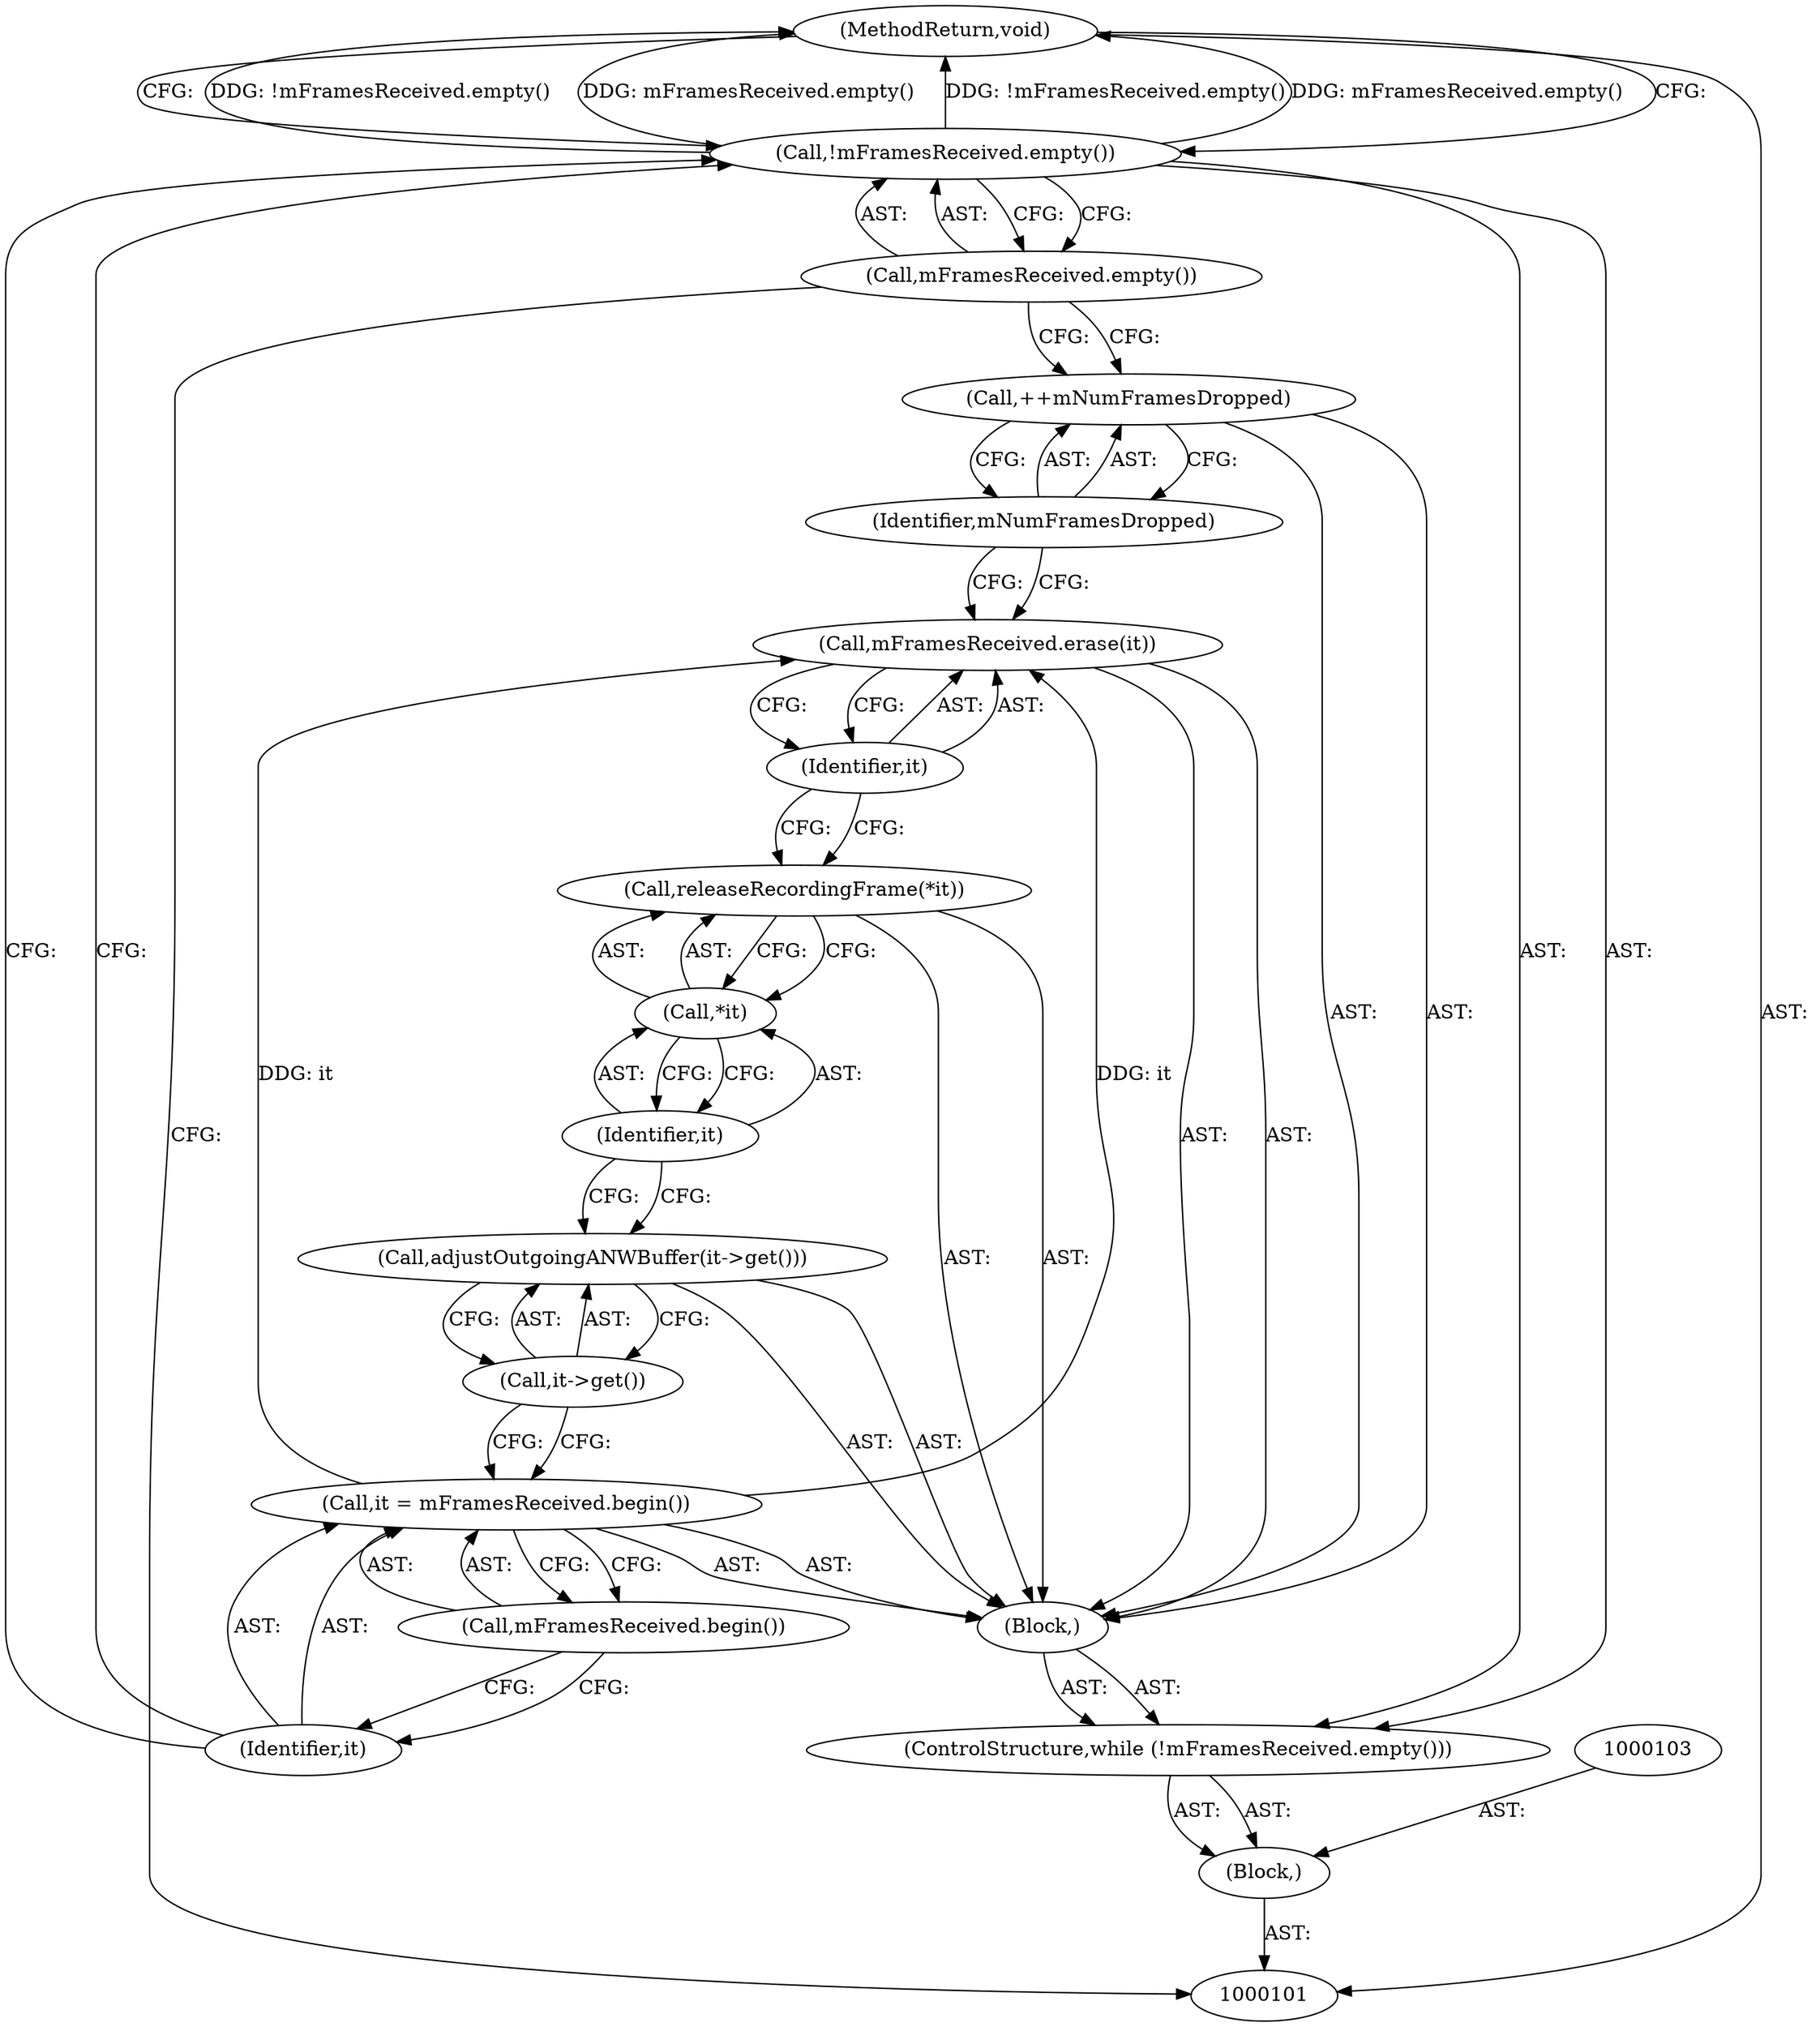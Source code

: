 digraph "0_Android_1f24c730ab6ca5aff1e3137b340b8aeaeda4bdbc_0" {
"1000120" [label="(MethodReturn,void)"];
"1000102" [label="(Block,)"];
"1000119" [label="(Identifier,mNumFramesDropped)"];
"1000118" [label="(Call,++mNumFramesDropped)"];
"1000105" [label="(Call,!mFramesReceived.empty())"];
"1000106" [label="(Call,mFramesReceived.empty())"];
"1000107" [label="(Block,)"];
"1000104" [label="(ControlStructure,while (!mFramesReceived.empty()))"];
"1000110" [label="(Call,mFramesReceived.begin())"];
"1000108" [label="(Call,it = mFramesReceived.begin())"];
"1000109" [label="(Identifier,it)"];
"1000112" [label="(Call,it->get())"];
"1000111" [label="(Call,adjustOutgoingANWBuffer(it->get()))"];
"1000114" [label="(Call,*it)"];
"1000115" [label="(Identifier,it)"];
"1000113" [label="(Call,releaseRecordingFrame(*it))"];
"1000117" [label="(Identifier,it)"];
"1000116" [label="(Call,mFramesReceived.erase(it))"];
"1000120" -> "1000101"  [label="AST: "];
"1000120" -> "1000105"  [label="CFG: "];
"1000105" -> "1000120"  [label="DDG: !mFramesReceived.empty()"];
"1000105" -> "1000120"  [label="DDG: mFramesReceived.empty()"];
"1000102" -> "1000101"  [label="AST: "];
"1000103" -> "1000102"  [label="AST: "];
"1000104" -> "1000102"  [label="AST: "];
"1000119" -> "1000118"  [label="AST: "];
"1000119" -> "1000116"  [label="CFG: "];
"1000118" -> "1000119"  [label="CFG: "];
"1000118" -> "1000107"  [label="AST: "];
"1000118" -> "1000119"  [label="CFG: "];
"1000119" -> "1000118"  [label="AST: "];
"1000106" -> "1000118"  [label="CFG: "];
"1000105" -> "1000104"  [label="AST: "];
"1000105" -> "1000106"  [label="CFG: "];
"1000106" -> "1000105"  [label="AST: "];
"1000109" -> "1000105"  [label="CFG: "];
"1000120" -> "1000105"  [label="CFG: "];
"1000105" -> "1000120"  [label="DDG: !mFramesReceived.empty()"];
"1000105" -> "1000120"  [label="DDG: mFramesReceived.empty()"];
"1000106" -> "1000105"  [label="AST: "];
"1000106" -> "1000118"  [label="CFG: "];
"1000106" -> "1000101"  [label="CFG: "];
"1000105" -> "1000106"  [label="CFG: "];
"1000107" -> "1000104"  [label="AST: "];
"1000108" -> "1000107"  [label="AST: "];
"1000111" -> "1000107"  [label="AST: "];
"1000113" -> "1000107"  [label="AST: "];
"1000116" -> "1000107"  [label="AST: "];
"1000118" -> "1000107"  [label="AST: "];
"1000104" -> "1000102"  [label="AST: "];
"1000105" -> "1000104"  [label="AST: "];
"1000107" -> "1000104"  [label="AST: "];
"1000110" -> "1000108"  [label="AST: "];
"1000110" -> "1000109"  [label="CFG: "];
"1000108" -> "1000110"  [label="CFG: "];
"1000108" -> "1000107"  [label="AST: "];
"1000108" -> "1000110"  [label="CFG: "];
"1000109" -> "1000108"  [label="AST: "];
"1000110" -> "1000108"  [label="AST: "];
"1000112" -> "1000108"  [label="CFG: "];
"1000108" -> "1000116"  [label="DDG: it"];
"1000109" -> "1000108"  [label="AST: "];
"1000109" -> "1000105"  [label="CFG: "];
"1000110" -> "1000109"  [label="CFG: "];
"1000112" -> "1000111"  [label="AST: "];
"1000112" -> "1000108"  [label="CFG: "];
"1000111" -> "1000112"  [label="CFG: "];
"1000111" -> "1000107"  [label="AST: "];
"1000111" -> "1000112"  [label="CFG: "];
"1000112" -> "1000111"  [label="AST: "];
"1000115" -> "1000111"  [label="CFG: "];
"1000114" -> "1000113"  [label="AST: "];
"1000114" -> "1000115"  [label="CFG: "];
"1000115" -> "1000114"  [label="AST: "];
"1000113" -> "1000114"  [label="CFG: "];
"1000115" -> "1000114"  [label="AST: "];
"1000115" -> "1000111"  [label="CFG: "];
"1000114" -> "1000115"  [label="CFG: "];
"1000113" -> "1000107"  [label="AST: "];
"1000113" -> "1000114"  [label="CFG: "];
"1000114" -> "1000113"  [label="AST: "];
"1000117" -> "1000113"  [label="CFG: "];
"1000117" -> "1000116"  [label="AST: "];
"1000117" -> "1000113"  [label="CFG: "];
"1000116" -> "1000117"  [label="CFG: "];
"1000116" -> "1000107"  [label="AST: "];
"1000116" -> "1000117"  [label="CFG: "];
"1000117" -> "1000116"  [label="AST: "];
"1000119" -> "1000116"  [label="CFG: "];
"1000108" -> "1000116"  [label="DDG: it"];
}
